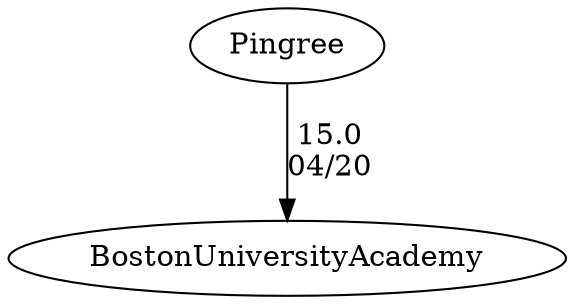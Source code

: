 digraph boys2foursPingree {BostonUniversityAcademy [URL="boys2foursPingreeBostonUniversityAcademy.html"];Pingree [URL="boys2foursPingreePingree.html"];Pingree -> BostonUniversityAcademy[label="15.0
04/20", weight="85", tooltip="NEIRA Boys Fours,Pingree School, Boston University Academy			
Distance: 1500 meters
None", URL="https://www.row2k.com/results/resultspage.cfm?UID=23CC2067AD3F4FF2DCAAB53A534BC81E&cat=1", random="random"]}